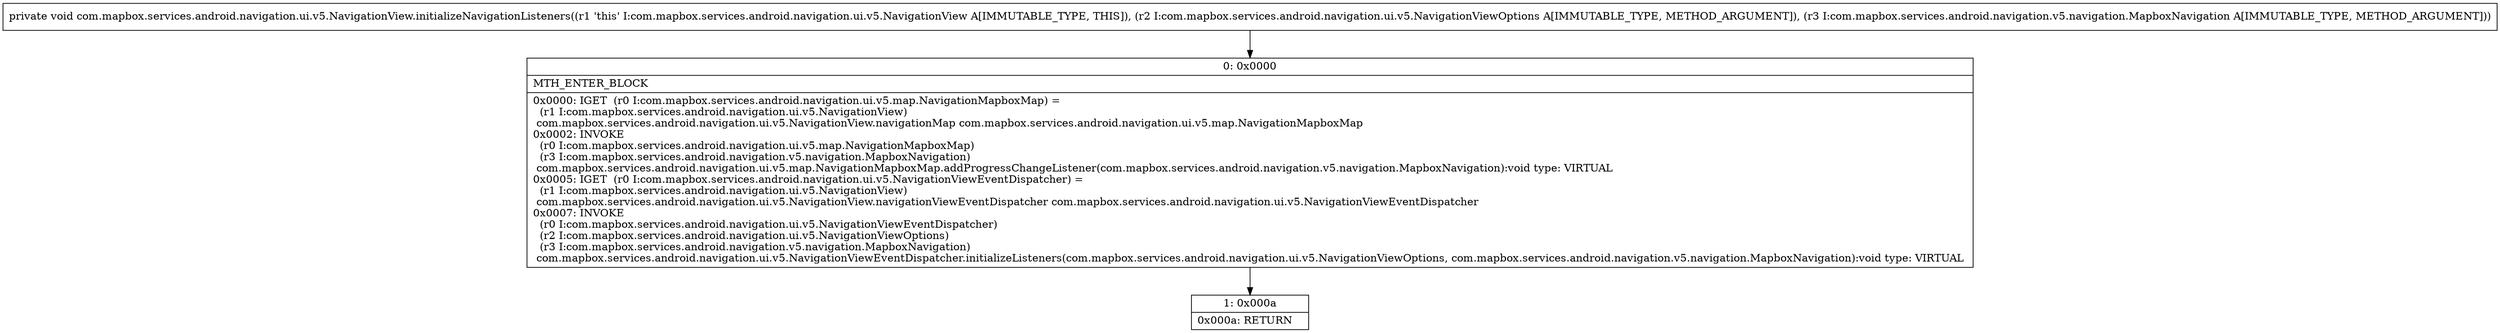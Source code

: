 digraph "CFG forcom.mapbox.services.android.navigation.ui.v5.NavigationView.initializeNavigationListeners(Lcom\/mapbox\/services\/android\/navigation\/ui\/v5\/NavigationViewOptions;Lcom\/mapbox\/services\/android\/navigation\/v5\/navigation\/MapboxNavigation;)V" {
Node_0 [shape=record,label="{0\:\ 0x0000|MTH_ENTER_BLOCK\l|0x0000: IGET  (r0 I:com.mapbox.services.android.navigation.ui.v5.map.NavigationMapboxMap) = \l  (r1 I:com.mapbox.services.android.navigation.ui.v5.NavigationView)\l com.mapbox.services.android.navigation.ui.v5.NavigationView.navigationMap com.mapbox.services.android.navigation.ui.v5.map.NavigationMapboxMap \l0x0002: INVOKE  \l  (r0 I:com.mapbox.services.android.navigation.ui.v5.map.NavigationMapboxMap)\l  (r3 I:com.mapbox.services.android.navigation.v5.navigation.MapboxNavigation)\l com.mapbox.services.android.navigation.ui.v5.map.NavigationMapboxMap.addProgressChangeListener(com.mapbox.services.android.navigation.v5.navigation.MapboxNavigation):void type: VIRTUAL \l0x0005: IGET  (r0 I:com.mapbox.services.android.navigation.ui.v5.NavigationViewEventDispatcher) = \l  (r1 I:com.mapbox.services.android.navigation.ui.v5.NavigationView)\l com.mapbox.services.android.navigation.ui.v5.NavigationView.navigationViewEventDispatcher com.mapbox.services.android.navigation.ui.v5.NavigationViewEventDispatcher \l0x0007: INVOKE  \l  (r0 I:com.mapbox.services.android.navigation.ui.v5.NavigationViewEventDispatcher)\l  (r2 I:com.mapbox.services.android.navigation.ui.v5.NavigationViewOptions)\l  (r3 I:com.mapbox.services.android.navigation.v5.navigation.MapboxNavigation)\l com.mapbox.services.android.navigation.ui.v5.NavigationViewEventDispatcher.initializeListeners(com.mapbox.services.android.navigation.ui.v5.NavigationViewOptions, com.mapbox.services.android.navigation.v5.navigation.MapboxNavigation):void type: VIRTUAL \l}"];
Node_1 [shape=record,label="{1\:\ 0x000a|0x000a: RETURN   \l}"];
MethodNode[shape=record,label="{private void com.mapbox.services.android.navigation.ui.v5.NavigationView.initializeNavigationListeners((r1 'this' I:com.mapbox.services.android.navigation.ui.v5.NavigationView A[IMMUTABLE_TYPE, THIS]), (r2 I:com.mapbox.services.android.navigation.ui.v5.NavigationViewOptions A[IMMUTABLE_TYPE, METHOD_ARGUMENT]), (r3 I:com.mapbox.services.android.navigation.v5.navigation.MapboxNavigation A[IMMUTABLE_TYPE, METHOD_ARGUMENT])) }"];
MethodNode -> Node_0;
Node_0 -> Node_1;
}

